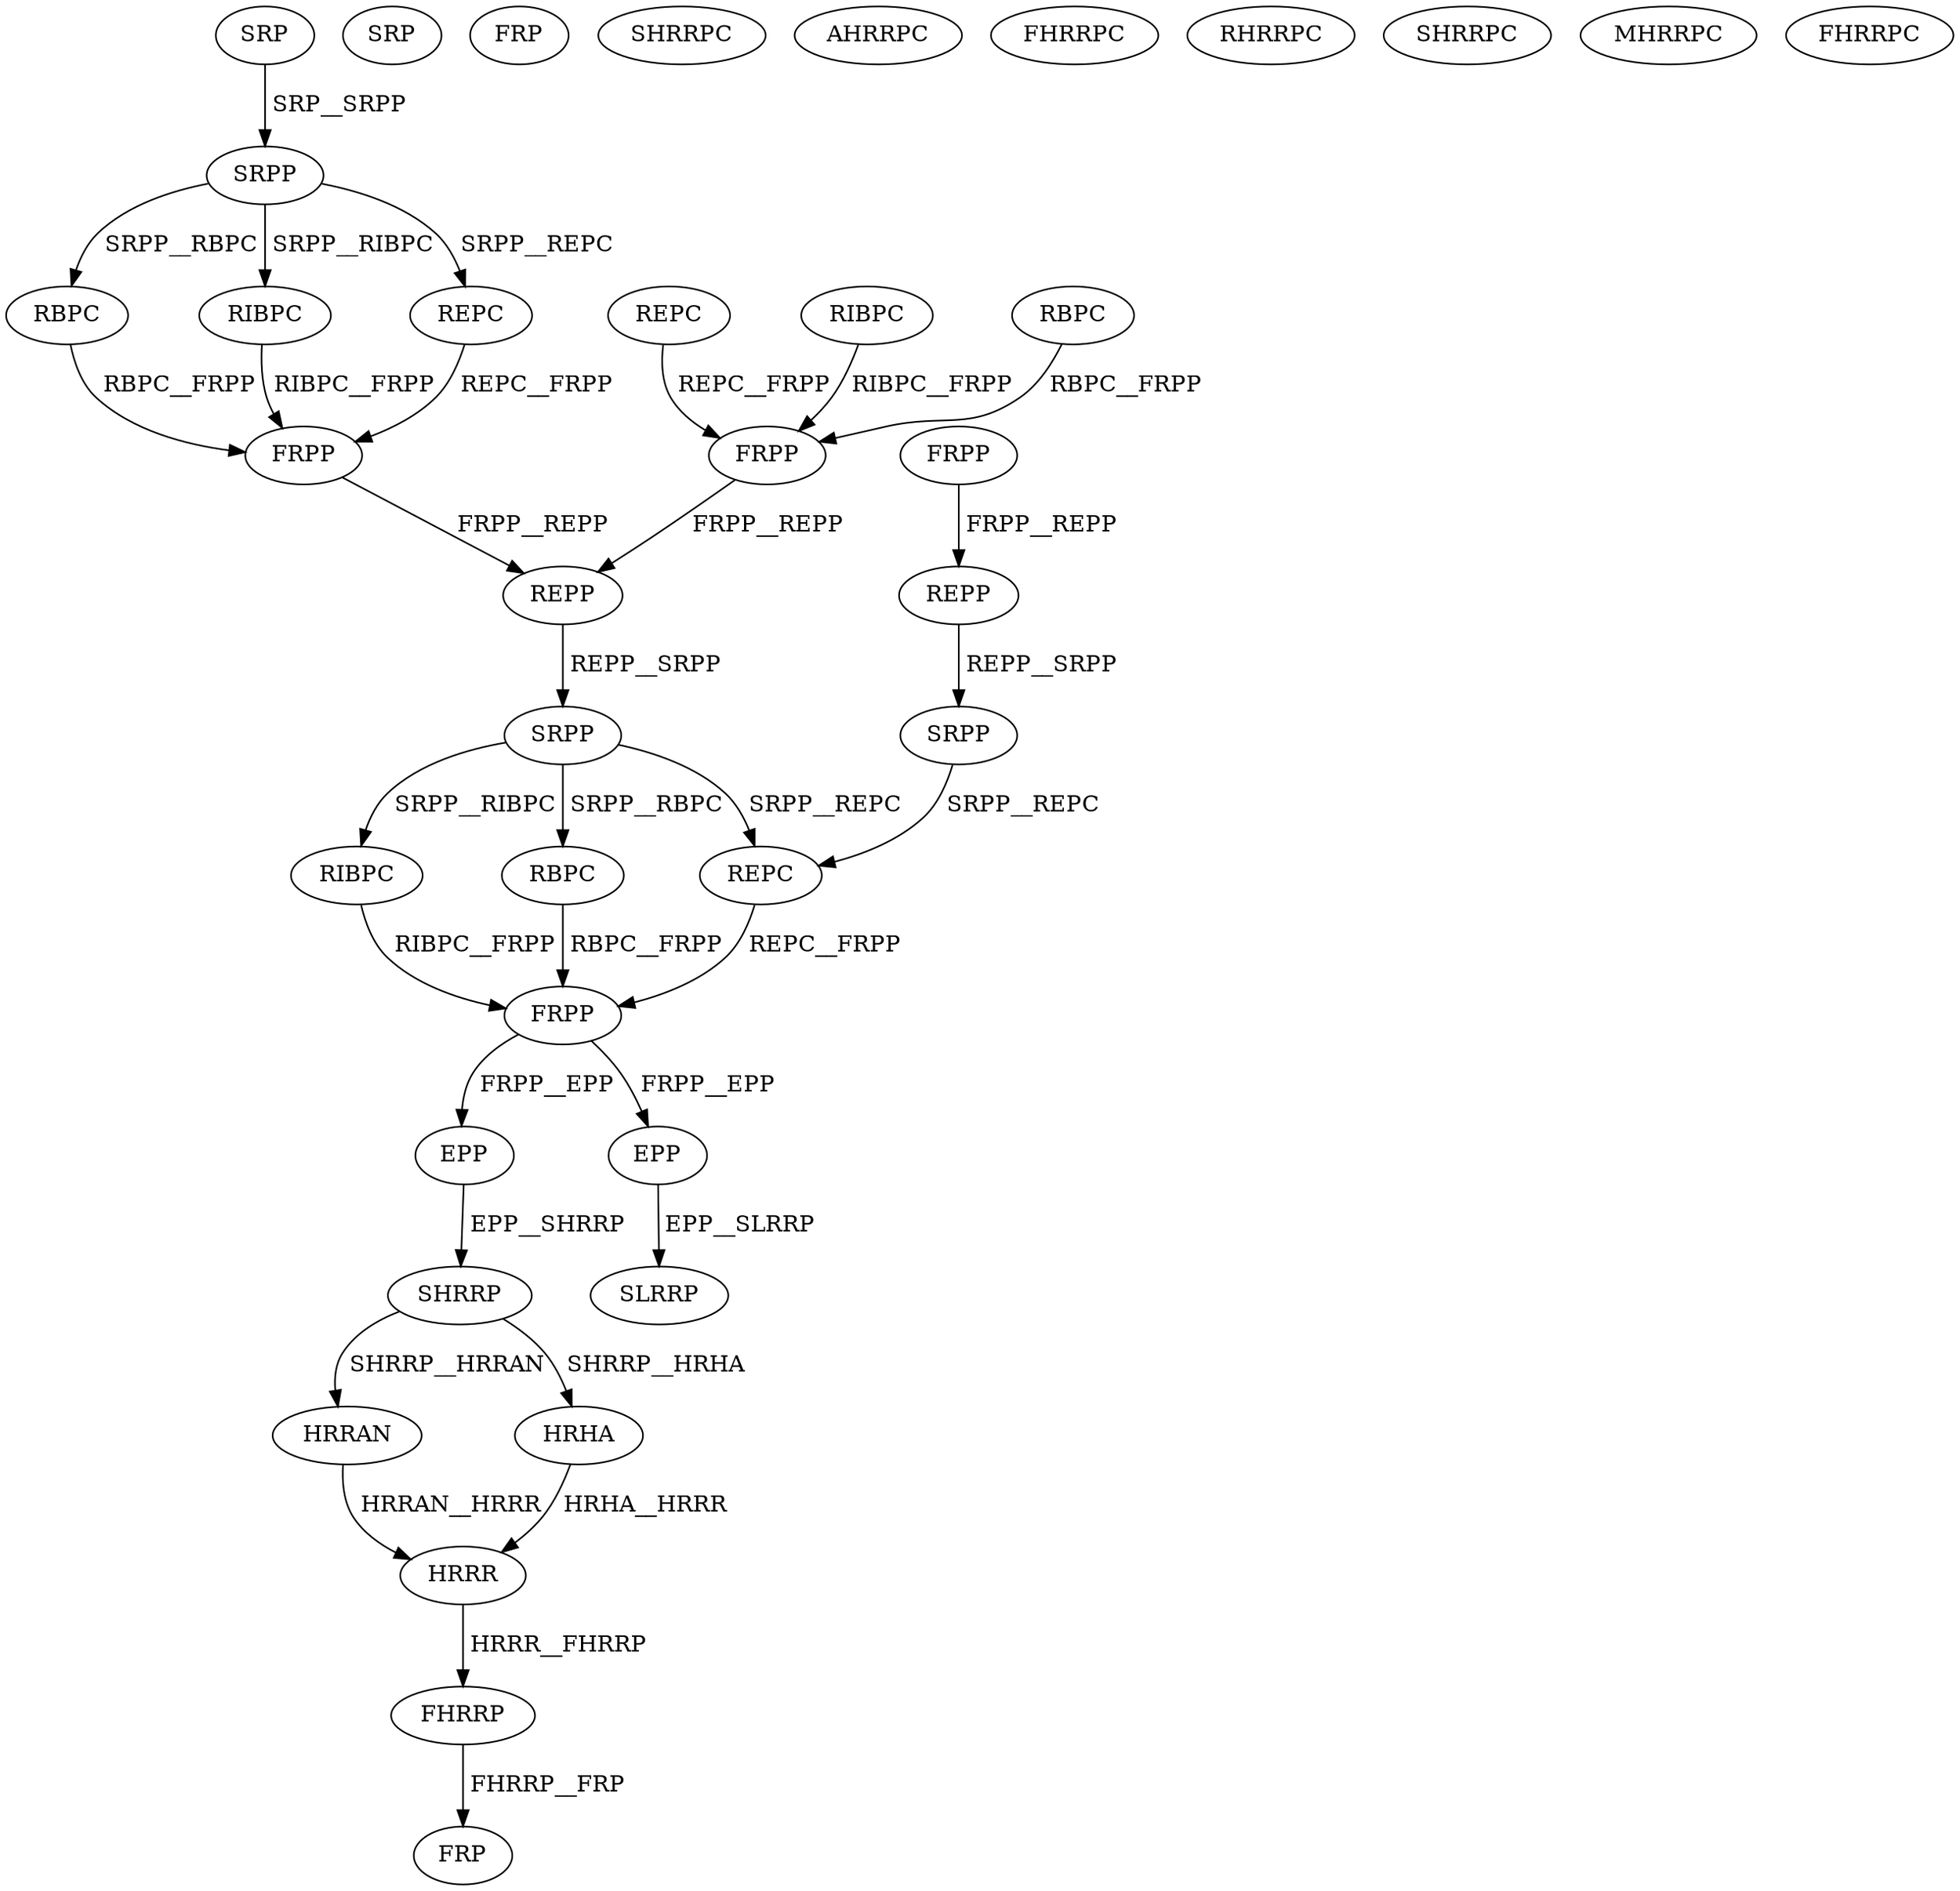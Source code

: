 digraph G { 
1 [label="SRP",color=black,fontcolor=black];
2 [label="FRPP",color=black,fontcolor=black];
3 [label="REPC",color=black,fontcolor=black];
4 [label="RIBPC",color=black,fontcolor=black];
5 [label="RBPC",color=black,fontcolor=black];
6 [label="SRPP",color=black,fontcolor=black];
7 [label="REPP",color=black,fontcolor=black];
8 [label="FRPP",color=black,fontcolor=black];
9 [label="RBPC",color=black,fontcolor=black];
10 [label="RIBPC",color=black,fontcolor=black];
11 [label="REPC",color=black,fontcolor=black];
12 [label="FRPP",color=black,fontcolor=black];
13 [label="SRPP",color=black,fontcolor=black];
14 [label="REPP",color=black,fontcolor=black];
15 [label="SRPP",color=black,fontcolor=black];
16 [label="REPC",color=black,fontcolor=black];
17 [label="RIBPC",color=black,fontcolor=black];
18 [label="RBPC",color=black,fontcolor=black];
19 [label="FRPP",color=black,fontcolor=black];
20 [label="EPP",color=black,fontcolor=black];
21 [label="SHRRP",color=black,fontcolor=black];
22 [label="SRP",color=black,fontcolor=black];
23 [label="FRP",color=black,fontcolor=black];
24 [label="HRRAN",color=black,fontcolor=black];
25 [label="SHRRPC",color=black,fontcolor=black];
26 [label="AHRRPC",color=black,fontcolor=black];
27 [label="HRHA",color=black,fontcolor=black];
28 [label="FHRRPC",color=black,fontcolor=black];
29 [label="RHRRPC",color=black,fontcolor=black];
30 [label="SHRRPC",color=black,fontcolor=black];
31 [label="MHRRPC",color=black,fontcolor=black];
32 [label="FHRRPC",color=black,fontcolor=black];
33 [label="HRRR",color=black,fontcolor=black];
34 [label="FHRRP",color=black,fontcolor=black];
35 [label="FRP",color=black,fontcolor=black];
36 [label="EPP",color=black,fontcolor=black];
37 [label="SLRRP",color=black,fontcolor=black];
1->6[label=" SRP__SRPP",color=black,fontcolor=black];
2->7[label=" FRPP__REPP",color=black,fontcolor=black];
3->8[label=" REPC__FRPP",color=black,fontcolor=black];
4->8[label=" RIBPC__FRPP",color=black,fontcolor=black];
5->8[label=" RBPC__FRPP",color=black,fontcolor=black];
6->9[label=" SRPP__RBPC",color=black,fontcolor=black];
6->10[label=" SRPP__RIBPC",color=black,fontcolor=black];
6->11[label=" SRPP__REPC",color=black,fontcolor=black];
7->13[label=" REPP__SRPP",color=black,fontcolor=black];
8->14[label=" FRPP__REPP",color=black,fontcolor=black];
9->12[label=" RBPC__FRPP",color=black,fontcolor=black];
10->12[label=" RIBPC__FRPP",color=black,fontcolor=black];
11->12[label=" REPC__FRPP",color=black,fontcolor=black];
12->14[label=" FRPP__REPP",color=black,fontcolor=black];
13->16[label=" SRPP__REPC",color=black,fontcolor=black];
14->15[label=" REPP__SRPP",color=black,fontcolor=black];
15->16[label=" SRPP__REPC",color=black,fontcolor=black];
15->17[label=" SRPP__RIBPC",color=black,fontcolor=black];
15->18[label=" SRPP__RBPC",color=black,fontcolor=black];
16->19[label=" REPC__FRPP",color=black,fontcolor=black];
17->19[label=" RIBPC__FRPP",color=black,fontcolor=black];
18->19[label=" RBPC__FRPP",color=black,fontcolor=black];
19->20[label=" FRPP__EPP",color=black,fontcolor=black];
19->36[label=" FRPP__EPP",color=black,fontcolor=black];
20->21[label=" EPP__SHRRP",color=black,fontcolor=black];
21->24[label=" SHRRP__HRRAN",color=black,fontcolor=black];
21->27[label=" SHRRP__HRHA",color=black,fontcolor=black];
24->33[label=" HRRAN__HRRR",color=black,fontcolor=black];
27->33[label=" HRHA__HRRR",color=black,fontcolor=black];
33->34[label=" HRRR__FHRRP",color=black,fontcolor=black];
34->35[label=" FHRRP__FRP",color=black,fontcolor=black];
36->37[label=" EPP__SLRRP",color=black,fontcolor=black];
}
